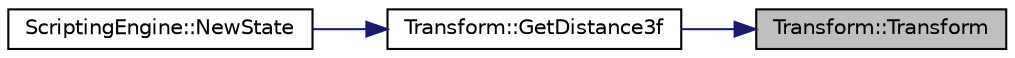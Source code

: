 digraph "Transform::Transform"
{
 // LATEX_PDF_SIZE
  edge [fontname="Helvetica",fontsize="10",labelfontname="Helvetica",labelfontsize="10"];
  node [fontname="Helvetica",fontsize="10",shape=record];
  rankdir="RL";
  Node1 [label="Transform::Transform",height=0.2,width=0.4,color="black", fillcolor="grey75", style="filled", fontcolor="black",tooltip="default constructor, makes position 0,0,0 ; orientation identity quat ; scale 1,1,..."];
  Node1 -> Node2 [dir="back",color="midnightblue",fontsize="10",style="solid",fontname="Helvetica"];
  Node2 [label="Transform::GetDistance3f",height=0.2,width=0.4,color="black", fillcolor="white", style="filled",URL="$class_transform.html#acdf5060e65bb0c87353a3b880b46a6ad",tooltip="calculates the distance of this transform in world space to a point in the world"];
  Node2 -> Node3 [dir="back",color="midnightblue",fontsize="10",style="solid",fontname="Helvetica"];
  Node3 [label="ScriptingEngine::NewState",height=0.2,width=0.4,color="black", fillcolor="white", style="filled",URL="$class_scripting_engine.html#a125a0c206da8e74b8f6664c4e523606a",tooltip="Sets up the engine with initial processes and variables and exposes engine functionality to lua."];
}
